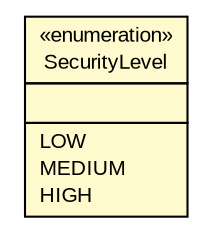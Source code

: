#!/usr/local/bin/dot
#
# Class diagram 
# Generated by UMLGraph version R5_6 (http://www.umlgraph.org/)
#

digraph G {
	edge [fontname="arial",fontsize=10,labelfontname="arial",labelfontsize=10];
	node [fontname="arial",fontsize=10,shape=plaintext];
	nodesep=0.25;
	ranksep=0.5;
	// de.fhg.fit.biomos.sensorplatform.util.SecurityLevel
	c239 [label=<<table title="de.fhg.fit.biomos.sensorplatform.util.SecurityLevel" border="0" cellborder="1" cellspacing="0" cellpadding="2" port="p" bgcolor="lemonChiffon" href="./SecurityLevel.html">
		<tr><td><table border="0" cellspacing="0" cellpadding="1">
<tr><td align="center" balign="center"> &#171;enumeration&#187; </td></tr>
<tr><td align="center" balign="center"> SecurityLevel </td></tr>
		</table></td></tr>
		<tr><td><table border="0" cellspacing="0" cellpadding="1">
<tr><td align="left" balign="left">  </td></tr>
		</table></td></tr>
		<tr><td><table border="0" cellspacing="0" cellpadding="1">
<tr><td align="left" balign="left"> LOW </td></tr>
<tr><td align="left" balign="left"> MEDIUM </td></tr>
<tr><td align="left" balign="left"> HIGH </td></tr>
		</table></td></tr>
		</table>>, URL="./SecurityLevel.html", fontname="arial", fontcolor="black", fontsize=10.0];
}

